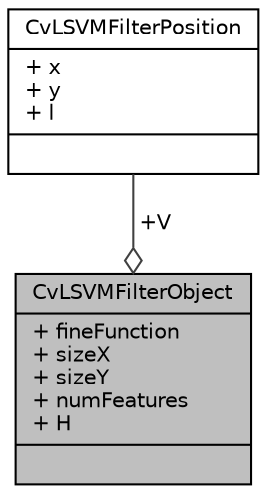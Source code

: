 digraph "CvLSVMFilterObject"
{
 // LATEX_PDF_SIZE
  edge [fontname="Helvetica",fontsize="10",labelfontname="Helvetica",labelfontsize="10"];
  node [fontname="Helvetica",fontsize="10",shape=record];
  Node1 [label="{CvLSVMFilterObject\n|+ fineFunction\l+ sizeX\l+ sizeY\l+ numFeatures\l+ H\l|}",height=0.2,width=0.4,color="black", fillcolor="grey75", style="filled", fontcolor="black",tooltip=" "];
  Node2 -> Node1 [color="grey25",fontsize="10",style="solid",label=" +V" ,arrowhead="odiamond",fontname="Helvetica"];
  Node2 [label="{CvLSVMFilterPosition\n|+ x\l+ y\l+ l\l|}",height=0.2,width=0.4,color="black", fillcolor="white", style="filled",URL="$struct_cv_l_s_v_m_filter_position.html",tooltip=" "];
}
